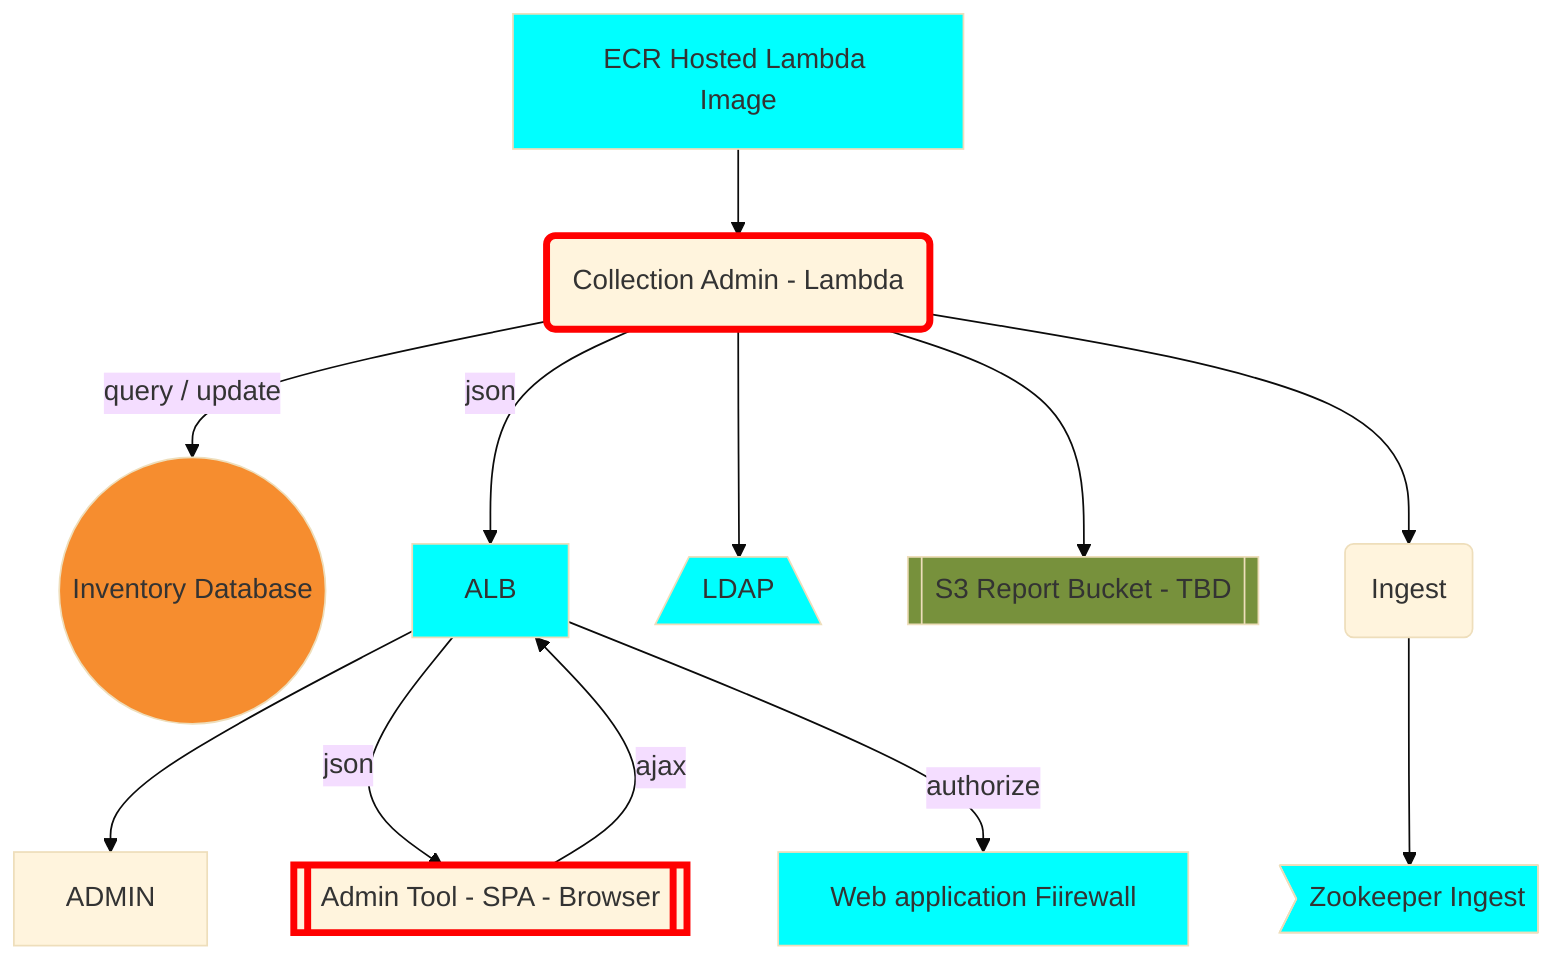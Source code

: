 %%{init: {'theme': 'base'}}%%
graph TD
  RDSINV((Inventory Database))
  COLLADMIN(Collection Admin - Lambda)
  ADMINWEB[[Admin Tool - SPA - Browser]]
  WAF[Web application Fiirewall]
  ECR[ECR Hosted Lambda Image]
  ING(Ingest)
  ZOOING>Zookeeper Ingest]
  LDAP[/LDAP\]
  S3RPT[[S3 Report Bucket - TBD]]

  COLLADMIN --> |"query / update"| RDSINV
  ALB --> ADMIN
  COLLADMIN --> |json| ALB
  ADMINWEB --> |ajax| ALB
  ALB --> |json| ADMINWEB
  ALB --> |authorize| WAF
  ECR --> COLLADMIN
  COLLADMIN --> ING
  COLLADMIN --> LDAP
  COLLADMIN --> S3RPT
  ING --> ZOOING

  style RDSINV fill:#F68D2F
  style COLLADMIN stroke:red,stroke-width:4px
  style ADMINWEB stroke:red,stroke-width:4px
  style ALB fill:cyan
  style WAF fill:cyan
  style ECR fill:cyan
  style ZOOING fill:cyan
  style LDAP fill:cyan
  style S3RPT fill:#77913C
